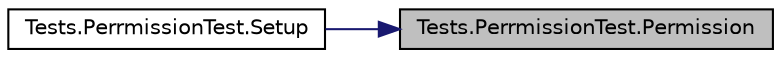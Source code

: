 digraph "Tests.PerrmissionTest.Permission"
{
 // INTERACTIVE_SVG=YES
 // LATEX_PDF_SIZE
  edge [fontname="Helvetica",fontsize="10",labelfontname="Helvetica",labelfontsize="10"];
  node [fontname="Helvetica",fontsize="10",shape=record];
  rankdir="RL";
  Node1 [label="Tests.PerrmissionTest.Permission",height=0.2,width=0.4,color="black", fillcolor="grey75", style="filled", fontcolor="black",tooltip="Prueba de asignación de permisos con datamanager"];
  Node1 -> Node2 [dir="back",color="midnightblue",fontsize="10",style="solid",fontname="Helvetica"];
  Node2 [label="Tests.PerrmissionTest.Setup",height=0.2,width=0.4,color="black", fillcolor="white", style="filled",URL="$classTests_1_1PerrmissionTest.html#ab77b22909053d02600e11f06341526d5",tooltip="Crea las intancias utiilzadas en los test"];
}
